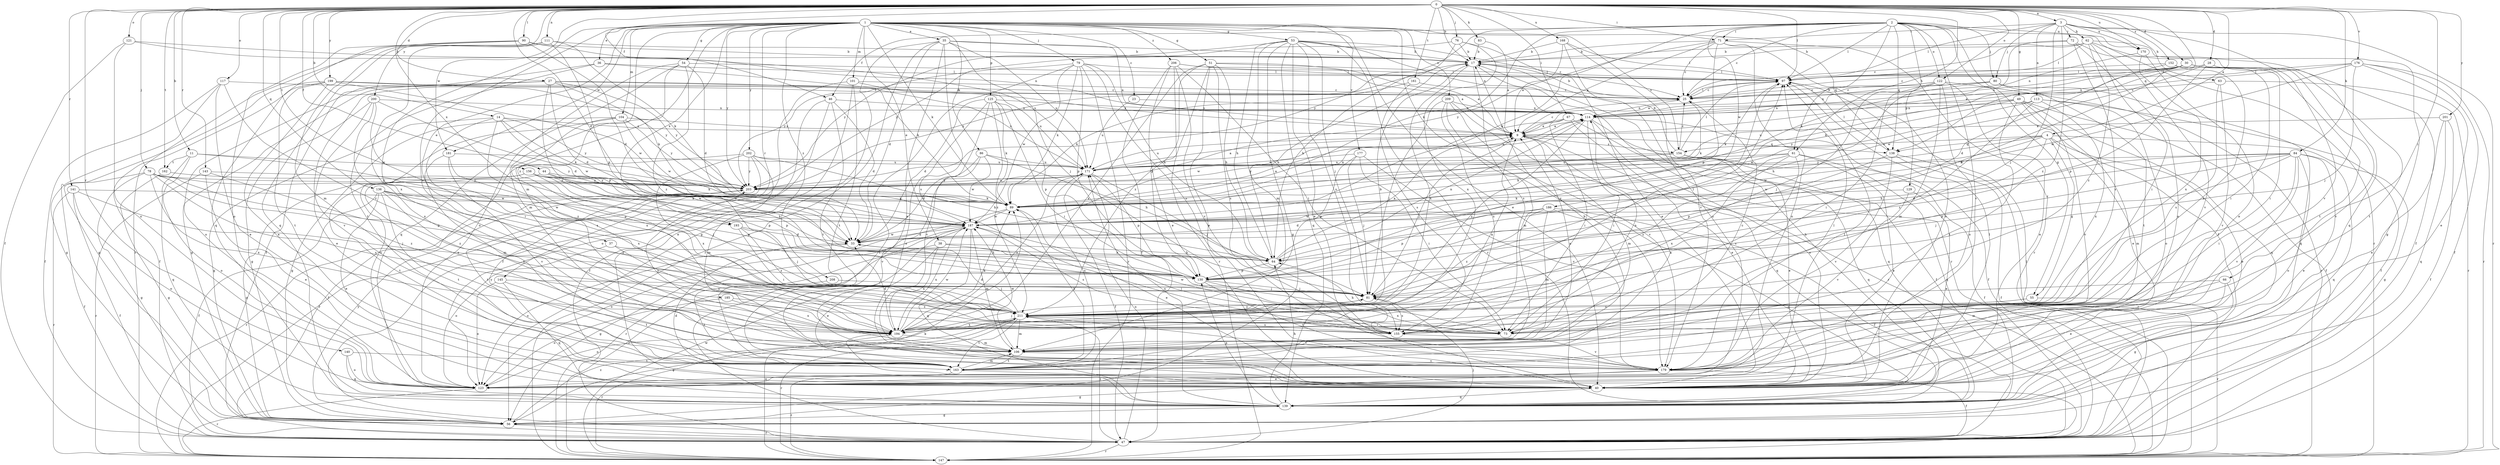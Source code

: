 strict digraph  {
0;
1;
2;
3;
4;
9;
11;
14;
17;
23;
25;
27;
28;
30;
33;
35;
36;
37;
38;
40;
44;
46;
47;
49;
51;
53;
54;
55;
56;
61;
62;
63;
64;
66;
67;
71;
72;
73;
76;
78;
79;
80;
81;
83;
84;
86;
89;
90;
97;
101;
104;
106;
111;
113;
114;
117;
121;
122;
123;
125;
129;
130;
136;
138;
139;
140;
141;
143;
145;
147;
152;
154;
155;
156;
161;
162;
163;
168;
170;
171;
176;
177;
179;
181;
185;
186;
187;
193;
194;
199;
200;
201;
202;
203;
206;
208;
209;
211;
0 -> 3  [label=a];
0 -> 4  [label=a];
0 -> 11  [label=b];
0 -> 14  [label=b];
0 -> 17  [label=b];
0 -> 27  [label=d];
0 -> 28  [label=d];
0 -> 30  [label=d];
0 -> 33  [label=d];
0 -> 44  [label=f];
0 -> 46  [label=f];
0 -> 49  [label=g];
0 -> 61  [label=h];
0 -> 66  [label=i];
0 -> 67  [label=i];
0 -> 71  [label=i];
0 -> 76  [label=j];
0 -> 78  [label=j];
0 -> 83  [label=k];
0 -> 84  [label=k];
0 -> 90  [label=l];
0 -> 97  [label=l];
0 -> 111  [label=n];
0 -> 117  [label=o];
0 -> 121  [label=o];
0 -> 122  [label=o];
0 -> 136  [label=q];
0 -> 138  [label=q];
0 -> 140  [label=r];
0 -> 141  [label=r];
0 -> 143  [label=r];
0 -> 152  [label=s];
0 -> 156  [label=t];
0 -> 161  [label=t];
0 -> 162  [label=t];
0 -> 168  [label=u];
0 -> 170  [label=u];
0 -> 176  [label=v];
0 -> 181  [label=w];
0 -> 193  [label=x];
0 -> 199  [label=y];
0 -> 200  [label=y];
0 -> 201  [label=y];
1 -> 23  [label=c];
1 -> 35  [label=e];
1 -> 36  [label=e];
1 -> 37  [label=e];
1 -> 38  [label=e];
1 -> 40  [label=e];
1 -> 51  [label=g];
1 -> 53  [label=g];
1 -> 54  [label=g];
1 -> 79  [label=j];
1 -> 86  [label=k];
1 -> 89  [label=k];
1 -> 101  [label=m];
1 -> 104  [label=m];
1 -> 106  [label=m];
1 -> 125  [label=p];
1 -> 138  [label=q];
1 -> 145  [label=r];
1 -> 154  [label=s];
1 -> 177  [label=v];
1 -> 179  [label=v];
1 -> 181  [label=w];
1 -> 185  [label=w];
1 -> 193  [label=x];
1 -> 194  [label=x];
1 -> 202  [label=y];
1 -> 203  [label=y];
1 -> 206  [label=z];
1 -> 208  [label=z];
1 -> 209  [label=z];
1 -> 211  [label=z];
2 -> 25  [label=c];
2 -> 46  [label=f];
2 -> 47  [label=f];
2 -> 55  [label=g];
2 -> 61  [label=h];
2 -> 71  [label=i];
2 -> 80  [label=j];
2 -> 89  [label=k];
2 -> 97  [label=l];
2 -> 122  [label=o];
2 -> 129  [label=p];
2 -> 138  [label=q];
2 -> 147  [label=r];
2 -> 170  [label=u];
2 -> 179  [label=v];
2 -> 186  [label=w];
2 -> 187  [label=w];
2 -> 203  [label=y];
3 -> 62  [label=h];
3 -> 63  [label=h];
3 -> 71  [label=i];
3 -> 72  [label=i];
3 -> 80  [label=j];
3 -> 81  [label=j];
3 -> 97  [label=l];
3 -> 113  [label=n];
3 -> 147  [label=r];
3 -> 170  [label=u];
3 -> 179  [label=v];
3 -> 211  [label=z];
4 -> 40  [label=e];
4 -> 55  [label=g];
4 -> 56  [label=g];
4 -> 64  [label=h];
4 -> 106  [label=m];
4 -> 138  [label=q];
4 -> 154  [label=s];
4 -> 187  [label=w];
4 -> 203  [label=y];
9 -> 25  [label=c];
9 -> 81  [label=j];
9 -> 106  [label=m];
9 -> 138  [label=q];
9 -> 139  [label=q];
9 -> 154  [label=s];
9 -> 171  [label=u];
11 -> 123  [label=o];
11 -> 130  [label=p];
11 -> 139  [label=q];
11 -> 162  [label=t];
11 -> 203  [label=y];
14 -> 9  [label=a];
14 -> 56  [label=g];
14 -> 89  [label=k];
14 -> 155  [label=s];
14 -> 187  [label=w];
14 -> 203  [label=y];
14 -> 211  [label=z];
17 -> 97  [label=l];
17 -> 147  [label=r];
17 -> 155  [label=s];
17 -> 194  [label=x];
17 -> 203  [label=y];
23 -> 114  [label=n];
23 -> 171  [label=u];
25 -> 17  [label=b];
25 -> 89  [label=k];
25 -> 97  [label=l];
25 -> 114  [label=n];
27 -> 9  [label=a];
27 -> 25  [label=c];
27 -> 33  [label=d];
27 -> 56  [label=g];
27 -> 89  [label=k];
27 -> 123  [label=o];
27 -> 130  [label=p];
27 -> 179  [label=v];
27 -> 203  [label=y];
28 -> 97  [label=l];
28 -> 130  [label=p];
28 -> 163  [label=t];
28 -> 187  [label=w];
30 -> 9  [label=a];
30 -> 25  [label=c];
30 -> 64  [label=h];
30 -> 73  [label=i];
30 -> 89  [label=k];
30 -> 97  [label=l];
30 -> 114  [label=n];
30 -> 163  [label=t];
30 -> 179  [label=v];
33 -> 64  [label=h];
33 -> 123  [label=o];
33 -> 187  [label=w];
35 -> 9  [label=a];
35 -> 17  [label=b];
35 -> 33  [label=d];
35 -> 40  [label=e];
35 -> 56  [label=g];
35 -> 81  [label=j];
35 -> 147  [label=r];
35 -> 155  [label=s];
35 -> 171  [label=u];
36 -> 47  [label=f];
36 -> 89  [label=k];
36 -> 97  [label=l];
36 -> 163  [label=t];
37 -> 64  [label=h];
37 -> 123  [label=o];
37 -> 194  [label=x];
38 -> 40  [label=e];
38 -> 56  [label=g];
38 -> 64  [label=h];
38 -> 73  [label=i];
38 -> 194  [label=x];
40 -> 33  [label=d];
40 -> 97  [label=l];
40 -> 139  [label=q];
44 -> 130  [label=p];
44 -> 187  [label=w];
44 -> 194  [label=x];
44 -> 203  [label=y];
46 -> 33  [label=d];
46 -> 47  [label=f];
46 -> 114  [label=n];
46 -> 123  [label=o];
46 -> 163  [label=t];
47 -> 81  [label=j];
47 -> 97  [label=l];
47 -> 147  [label=r];
47 -> 171  [label=u];
47 -> 211  [label=z];
49 -> 40  [label=e];
49 -> 47  [label=f];
49 -> 114  [label=n];
49 -> 139  [label=q];
49 -> 163  [label=t];
49 -> 171  [label=u];
49 -> 179  [label=v];
49 -> 203  [label=y];
51 -> 9  [label=a];
51 -> 40  [label=e];
51 -> 64  [label=h];
51 -> 97  [label=l];
51 -> 130  [label=p];
51 -> 155  [label=s];
51 -> 194  [label=x];
51 -> 211  [label=z];
53 -> 17  [label=b];
53 -> 25  [label=c];
53 -> 40  [label=e];
53 -> 56  [label=g];
53 -> 64  [label=h];
53 -> 81  [label=j];
53 -> 106  [label=m];
53 -> 114  [label=n];
53 -> 139  [label=q];
53 -> 147  [label=r];
53 -> 155  [label=s];
53 -> 203  [label=y];
54 -> 33  [label=d];
54 -> 97  [label=l];
54 -> 106  [label=m];
54 -> 123  [label=o];
54 -> 139  [label=q];
54 -> 211  [label=z];
55 -> 147  [label=r];
55 -> 194  [label=x];
55 -> 211  [label=z];
56 -> 47  [label=f];
56 -> 203  [label=y];
56 -> 211  [label=z];
61 -> 40  [label=e];
61 -> 89  [label=k];
61 -> 139  [label=q];
61 -> 155  [label=s];
61 -> 171  [label=u];
61 -> 194  [label=x];
61 -> 211  [label=z];
62 -> 17  [label=b];
62 -> 25  [label=c];
62 -> 56  [label=g];
62 -> 73  [label=i];
62 -> 97  [label=l];
62 -> 139  [label=q];
62 -> 179  [label=v];
62 -> 211  [label=z];
63 -> 25  [label=c];
63 -> 147  [label=r];
63 -> 155  [label=s];
63 -> 179  [label=v];
64 -> 9  [label=a];
64 -> 17  [label=b];
64 -> 114  [label=n];
64 -> 130  [label=p];
66 -> 40  [label=e];
66 -> 56  [label=g];
66 -> 81  [label=j];
66 -> 106  [label=m];
67 -> 9  [label=a];
67 -> 40  [label=e];
67 -> 47  [label=f];
67 -> 73  [label=i];
67 -> 187  [label=w];
71 -> 9  [label=a];
71 -> 17  [label=b];
71 -> 25  [label=c];
71 -> 40  [label=e];
71 -> 123  [label=o];
71 -> 130  [label=p];
71 -> 147  [label=r];
71 -> 203  [label=y];
72 -> 17  [label=b];
72 -> 47  [label=f];
72 -> 89  [label=k];
72 -> 123  [label=o];
72 -> 155  [label=s];
73 -> 114  [label=n];
73 -> 187  [label=w];
76 -> 17  [label=b];
76 -> 40  [label=e];
76 -> 64  [label=h];
76 -> 194  [label=x];
76 -> 203  [label=y];
78 -> 47  [label=f];
78 -> 56  [label=g];
78 -> 130  [label=p];
78 -> 155  [label=s];
78 -> 187  [label=w];
78 -> 194  [label=x];
78 -> 203  [label=y];
78 -> 211  [label=z];
79 -> 47  [label=f];
79 -> 64  [label=h];
79 -> 89  [label=k];
79 -> 97  [label=l];
79 -> 130  [label=p];
79 -> 147  [label=r];
79 -> 155  [label=s];
79 -> 187  [label=w];
79 -> 203  [label=y];
80 -> 25  [label=c];
80 -> 64  [label=h];
80 -> 114  [label=n];
80 -> 139  [label=q];
80 -> 163  [label=t];
81 -> 97  [label=l];
81 -> 155  [label=s];
81 -> 211  [label=z];
83 -> 9  [label=a];
83 -> 17  [label=b];
84 -> 33  [label=d];
84 -> 40  [label=e];
84 -> 73  [label=i];
84 -> 81  [label=j];
84 -> 123  [label=o];
84 -> 130  [label=p];
84 -> 139  [label=q];
84 -> 171  [label=u];
84 -> 179  [label=v];
84 -> 187  [label=w];
86 -> 33  [label=d];
86 -> 64  [label=h];
86 -> 171  [label=u];
86 -> 179  [label=v];
86 -> 187  [label=w];
89 -> 9  [label=a];
89 -> 40  [label=e];
89 -> 114  [label=n];
89 -> 147  [label=r];
89 -> 187  [label=w];
90 -> 17  [label=b];
90 -> 33  [label=d];
90 -> 106  [label=m];
90 -> 123  [label=o];
90 -> 139  [label=q];
90 -> 171  [label=u];
97 -> 25  [label=c];
97 -> 89  [label=k];
101 -> 25  [label=c];
101 -> 40  [label=e];
101 -> 47  [label=f];
101 -> 163  [label=t];
101 -> 171  [label=u];
104 -> 9  [label=a];
104 -> 56  [label=g];
104 -> 123  [label=o];
104 -> 187  [label=w];
104 -> 194  [label=x];
104 -> 203  [label=y];
106 -> 9  [label=a];
106 -> 25  [label=c];
106 -> 163  [label=t];
106 -> 179  [label=v];
106 -> 187  [label=w];
106 -> 203  [label=y];
111 -> 17  [label=b];
111 -> 89  [label=k];
111 -> 130  [label=p];
111 -> 139  [label=q];
111 -> 147  [label=r];
111 -> 194  [label=x];
113 -> 47  [label=f];
113 -> 114  [label=n];
113 -> 123  [label=o];
113 -> 187  [label=w];
113 -> 194  [label=x];
113 -> 211  [label=z];
114 -> 9  [label=a];
114 -> 40  [label=e];
114 -> 47  [label=f];
114 -> 73  [label=i];
114 -> 139  [label=q];
114 -> 211  [label=z];
117 -> 25  [label=c];
117 -> 40  [label=e];
117 -> 47  [label=f];
117 -> 56  [label=g];
117 -> 211  [label=z];
121 -> 17  [label=b];
121 -> 47  [label=f];
121 -> 114  [label=n];
121 -> 123  [label=o];
122 -> 9  [label=a];
122 -> 25  [label=c];
122 -> 40  [label=e];
122 -> 73  [label=i];
122 -> 81  [label=j];
122 -> 106  [label=m];
122 -> 123  [label=o];
122 -> 147  [label=r];
123 -> 97  [label=l];
123 -> 147  [label=r];
125 -> 33  [label=d];
125 -> 40  [label=e];
125 -> 73  [label=i];
125 -> 89  [label=k];
125 -> 114  [label=n];
125 -> 130  [label=p];
125 -> 179  [label=v];
125 -> 211  [label=z];
129 -> 40  [label=e];
129 -> 89  [label=k];
129 -> 179  [label=v];
130 -> 73  [label=i];
130 -> 81  [label=j];
130 -> 179  [label=v];
136 -> 40  [label=e];
136 -> 47  [label=f];
136 -> 89  [label=k];
136 -> 130  [label=p];
136 -> 163  [label=t];
136 -> 187  [label=w];
136 -> 194  [label=x];
136 -> 211  [label=z];
138 -> 47  [label=f];
138 -> 97  [label=l];
138 -> 130  [label=p];
138 -> 147  [label=r];
138 -> 179  [label=v];
139 -> 17  [label=b];
139 -> 56  [label=g];
139 -> 64  [label=h];
139 -> 130  [label=p];
139 -> 171  [label=u];
139 -> 194  [label=x];
140 -> 123  [label=o];
140 -> 139  [label=q];
140 -> 163  [label=t];
141 -> 47  [label=f];
141 -> 81  [label=j];
141 -> 89  [label=k];
141 -> 123  [label=o];
141 -> 147  [label=r];
143 -> 40  [label=e];
143 -> 147  [label=r];
143 -> 203  [label=y];
143 -> 211  [label=z];
145 -> 81  [label=j];
145 -> 123  [label=o];
145 -> 139  [label=q];
145 -> 163  [label=t];
147 -> 89  [label=k];
147 -> 187  [label=w];
152 -> 33  [label=d];
152 -> 73  [label=i];
152 -> 97  [label=l];
152 -> 194  [label=x];
154 -> 17  [label=b];
154 -> 25  [label=c];
154 -> 40  [label=e];
154 -> 47  [label=f];
154 -> 97  [label=l];
154 -> 139  [label=q];
154 -> 171  [label=u];
154 -> 203  [label=y];
155 -> 64  [label=h];
155 -> 179  [label=v];
156 -> 56  [label=g];
156 -> 64  [label=h];
156 -> 81  [label=j];
156 -> 89  [label=k];
156 -> 130  [label=p];
156 -> 163  [label=t];
156 -> 187  [label=w];
156 -> 203  [label=y];
161 -> 25  [label=c];
161 -> 89  [label=k];
161 -> 155  [label=s];
162 -> 56  [label=g];
162 -> 203  [label=y];
163 -> 9  [label=a];
163 -> 17  [label=b];
163 -> 40  [label=e];
163 -> 89  [label=k];
163 -> 106  [label=m];
163 -> 147  [label=r];
163 -> 171  [label=u];
163 -> 203  [label=y];
168 -> 9  [label=a];
168 -> 17  [label=b];
168 -> 97  [label=l];
168 -> 123  [label=o];
168 -> 179  [label=v];
170 -> 40  [label=e];
170 -> 114  [label=n];
170 -> 194  [label=x];
171 -> 9  [label=a];
171 -> 47  [label=f];
171 -> 81  [label=j];
171 -> 114  [label=n];
171 -> 130  [label=p];
171 -> 194  [label=x];
171 -> 203  [label=y];
176 -> 40  [label=e];
176 -> 47  [label=f];
176 -> 81  [label=j];
176 -> 97  [label=l];
176 -> 114  [label=n];
176 -> 147  [label=r];
176 -> 187  [label=w];
177 -> 73  [label=i];
177 -> 81  [label=j];
177 -> 130  [label=p];
177 -> 171  [label=u];
177 -> 179  [label=v];
179 -> 47  [label=f];
179 -> 56  [label=g];
179 -> 97  [label=l];
179 -> 123  [label=o];
181 -> 106  [label=m];
181 -> 171  [label=u];
181 -> 179  [label=v];
181 -> 194  [label=x];
185 -> 123  [label=o];
185 -> 194  [label=x];
185 -> 211  [label=z];
186 -> 33  [label=d];
186 -> 47  [label=f];
186 -> 106  [label=m];
186 -> 130  [label=p];
186 -> 139  [label=q];
186 -> 187  [label=w];
186 -> 211  [label=z];
187 -> 33  [label=d];
187 -> 106  [label=m];
187 -> 123  [label=o];
187 -> 139  [label=q];
187 -> 147  [label=r];
187 -> 155  [label=s];
187 -> 194  [label=x];
193 -> 33  [label=d];
193 -> 73  [label=i];
193 -> 81  [label=j];
193 -> 211  [label=z];
194 -> 9  [label=a];
194 -> 33  [label=d];
194 -> 81  [label=j];
194 -> 89  [label=k];
194 -> 106  [label=m];
194 -> 147  [label=r];
194 -> 187  [label=w];
199 -> 25  [label=c];
199 -> 40  [label=e];
199 -> 47  [label=f];
199 -> 56  [label=g];
199 -> 163  [label=t];
199 -> 171  [label=u];
199 -> 187  [label=w];
199 -> 203  [label=y];
200 -> 33  [label=d];
200 -> 40  [label=e];
200 -> 56  [label=g];
200 -> 73  [label=i];
200 -> 114  [label=n];
200 -> 194  [label=x];
201 -> 9  [label=a];
201 -> 40  [label=e];
201 -> 47  [label=f];
201 -> 139  [label=q];
202 -> 47  [label=f];
202 -> 64  [label=h];
202 -> 106  [label=m];
202 -> 147  [label=r];
202 -> 171  [label=u];
202 -> 194  [label=x];
202 -> 203  [label=y];
203 -> 89  [label=k];
203 -> 147  [label=r];
203 -> 163  [label=t];
203 -> 171  [label=u];
206 -> 9  [label=a];
206 -> 40  [label=e];
206 -> 47  [label=f];
206 -> 73  [label=i];
206 -> 97  [label=l];
206 -> 147  [label=r];
206 -> 179  [label=v];
208 -> 81  [label=j];
208 -> 163  [label=t];
209 -> 81  [label=j];
209 -> 106  [label=m];
209 -> 114  [label=n];
209 -> 147  [label=r];
209 -> 155  [label=s];
209 -> 179  [label=v];
211 -> 17  [label=b];
211 -> 33  [label=d];
211 -> 56  [label=g];
211 -> 73  [label=i];
211 -> 97  [label=l];
211 -> 106  [label=m];
211 -> 123  [label=o];
211 -> 147  [label=r];
211 -> 155  [label=s];
211 -> 163  [label=t];
211 -> 179  [label=v];
211 -> 194  [label=x];
}
